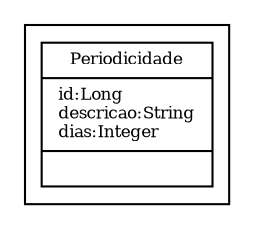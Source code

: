 digraph G{
fontname = "Times-Roman"
fontsize = 8

node [
        fontname = "Times-Roman"
        fontsize = 8
        shape = "record"
]

edge [
        fontname = "Times-Roman"
        fontsize = 8
]

subgraph clusterPERIODICIDADE
{
Periodicidade [label = "{Periodicidade|id:Long\ldescricao:String\ldias:Integer\l|\l}"]
}
}
